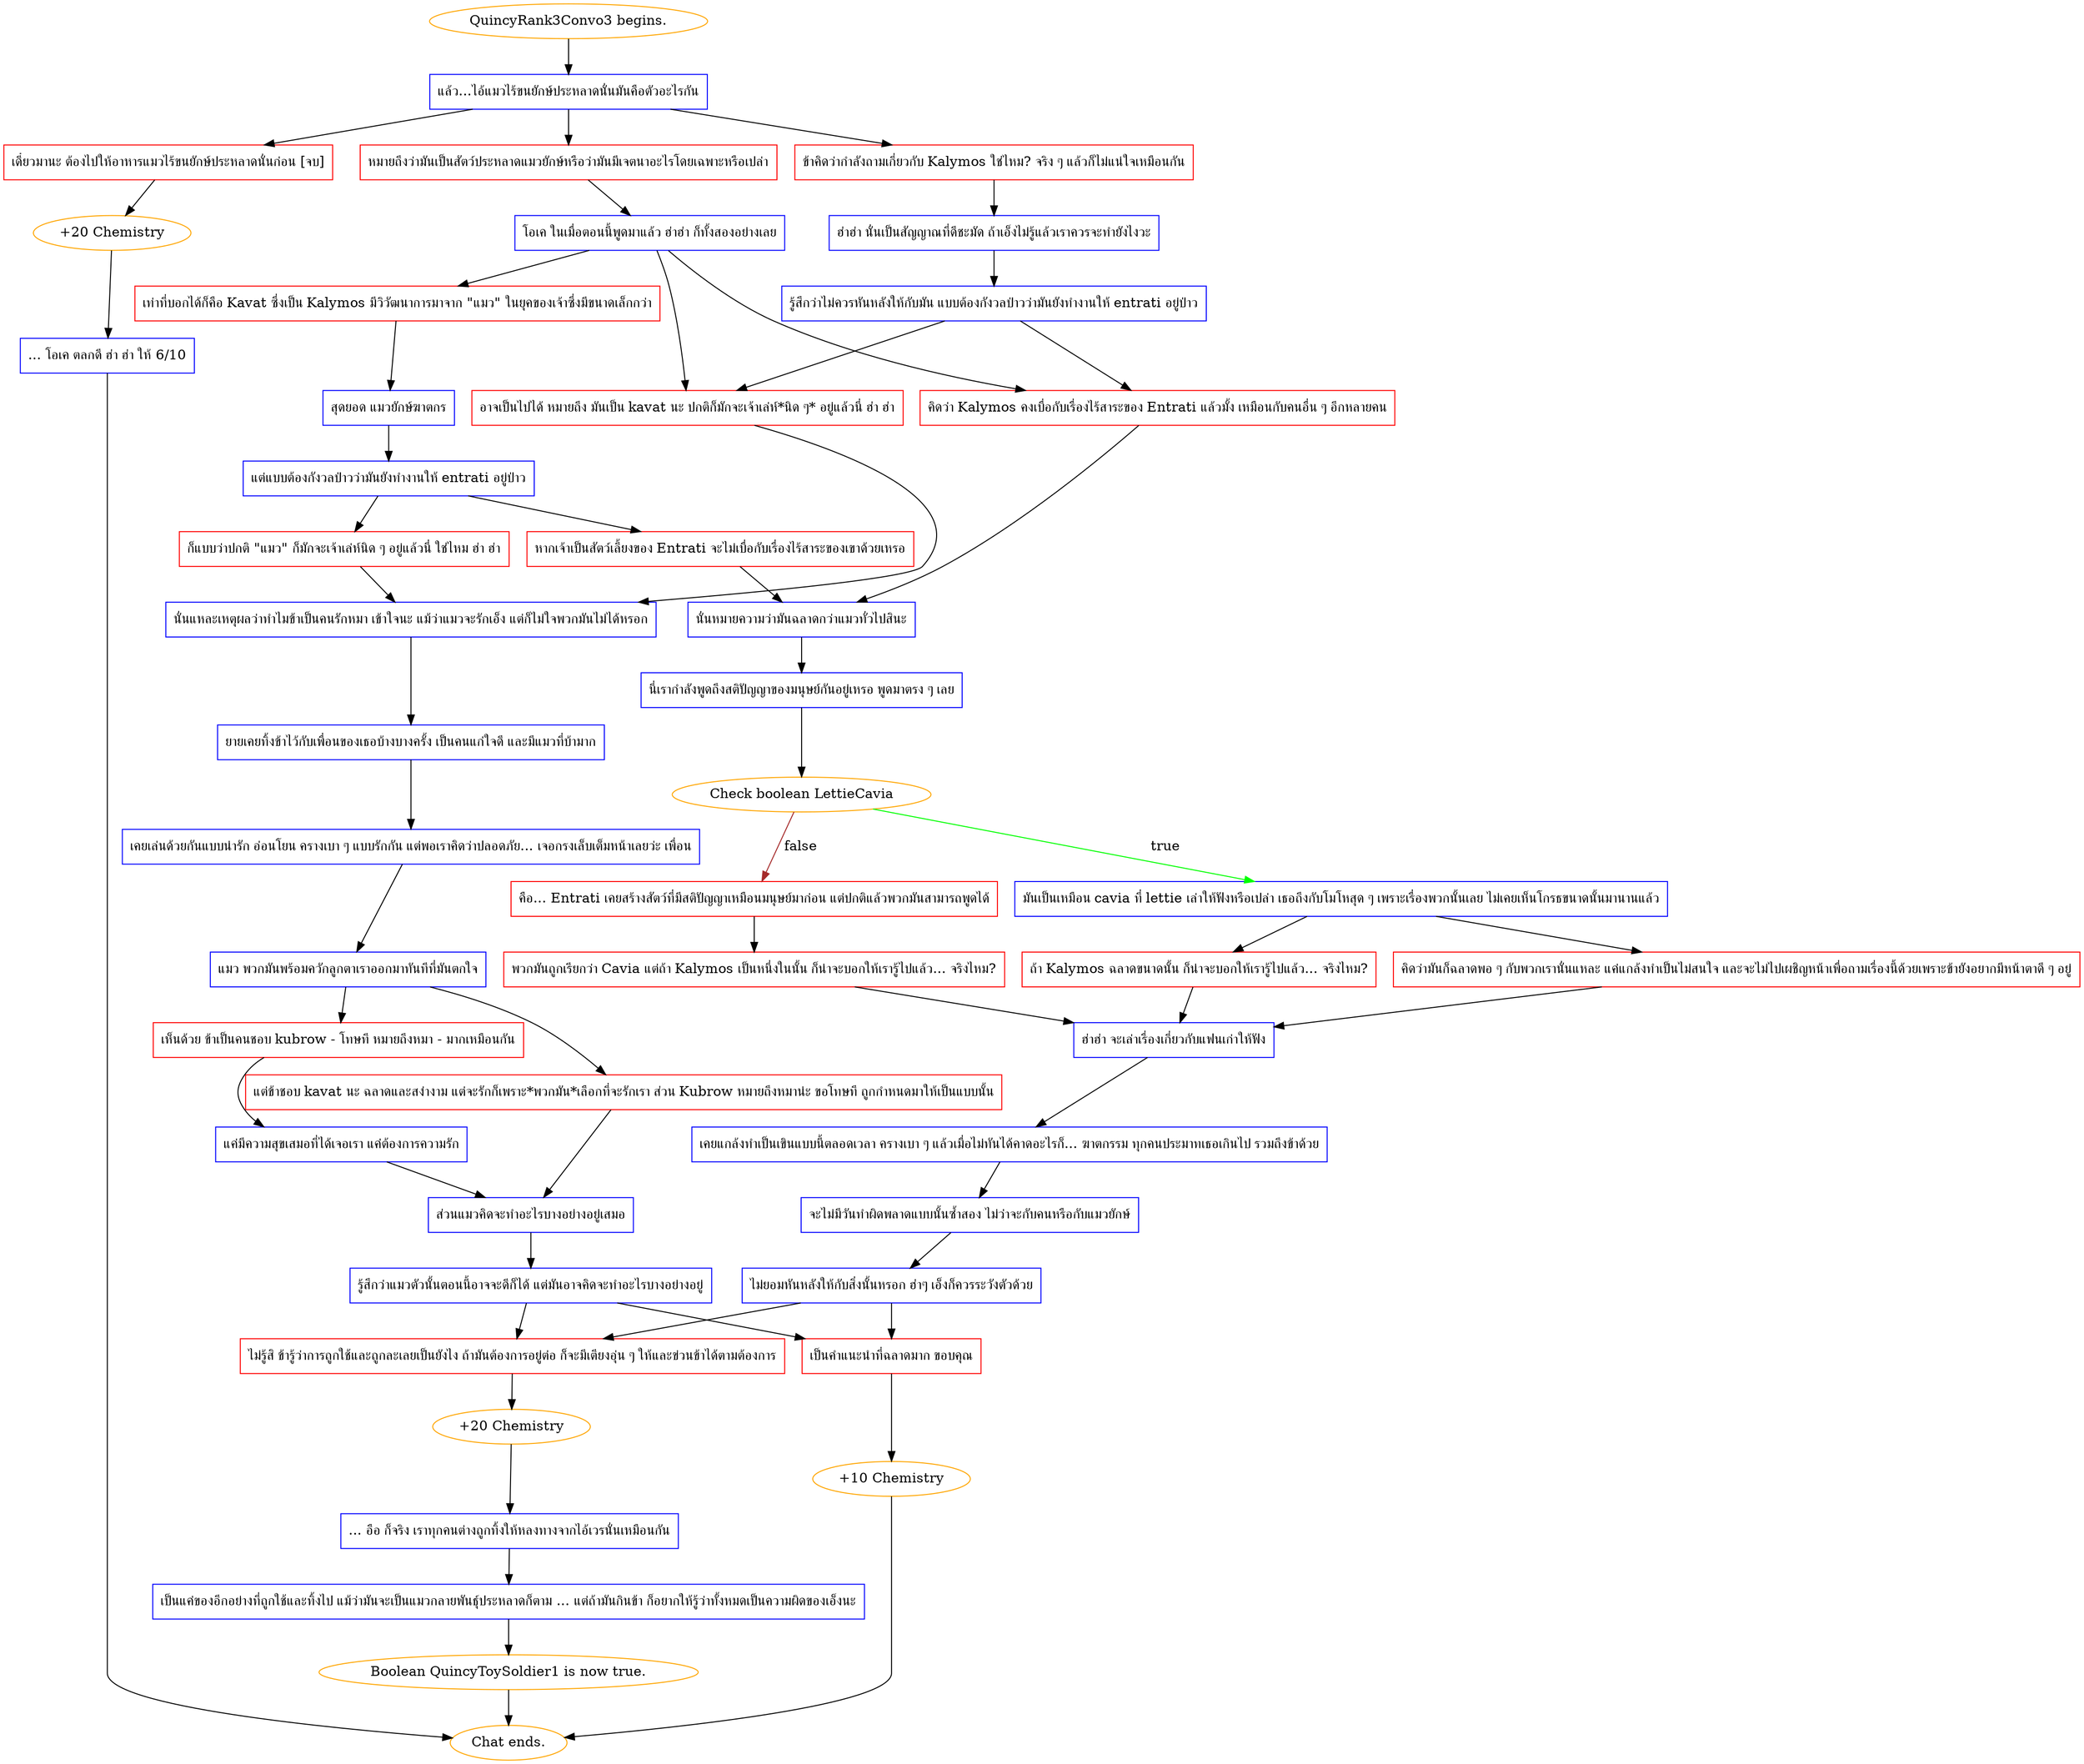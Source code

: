 digraph {
	"QuincyRank3Convo3 begins." [color=orange];
		"QuincyRank3Convo3 begins." -> j3794312259;
	j3794312259 [label="แล้ว...ไอ้แมวไร้ขนยักษ์ประหลาดนั่นมันคือตัวอะไรกัน",shape=box,color=blue];
		j3794312259 -> j2098885556;
		j3794312259 -> j1814034920;
		j3794312259 -> j987191277;
	j2098885556 [label="ข้าคิดว่ากำลังถามเกี่ยวกับ Kalymos ใช่ไหม? จริง ๆ แล้วก็ไม่แน่ใจเหมือนกัน",shape=box,color=red];
		j2098885556 -> j3800651395;
	j1814034920 [label="หมายถึงว่ามันเป็นสัตว์ประหลาดแมวยักษ์หรือว่ามันมีเจตนาอะไรโดยเฉพาะหรือเปล่า",shape=box,color=red];
		j1814034920 -> j3701628757;
	j987191277 [label="เดี๋ยวมานะ ต้องไปให้อาหารแมวไร้ขนยักษ์ประหลาดนั่นก่อน [จบ]",shape=box,color=red];
		j987191277 -> j1756697769;
	j3800651395 [label="ฮ่าฮ่า นั่นเป็นสัญญาณที่ดีชะมัด ถ้าเอ็งไม่รู้แล้วเราควรจะทำยังไงวะ",shape=box,color=blue];
		j3800651395 -> j412790428;
	j3701628757 [label="โอเค ในเมื่อตอนนี้พูดมาแล้ว ฮ่าฮ่า ก็ทั้งสองอย่างเลย",shape=box,color=blue];
		j3701628757 -> j4115014330;
		j3701628757 -> j3003081240;
		j3701628757 -> j1328953454;
	j1756697769 [label="+20 Chemistry",color=orange];
		j1756697769 -> j117734030;
	j412790428 [label="รู้สึกว่าไม่ควรหันหลังให้กับมัน แบบต้องกังวลป่าวว่ามันยังทำงานให้ entrati อยู่ป่าว",shape=box,color=blue];
		j412790428 -> j1328953454;
		j412790428 -> j3003081240;
	j4115014330 [label="เท่าที่บอกได้ก็คือ Kavat ซึ่งเป็น Kalymos มีวิวัฒนาการมาจาก \"แมว\" ในยุคของเจ้าซึ่งมีขนาดเล็กกว่า",shape=box,color=red];
		j4115014330 -> j1587268406;
	j3003081240 [label="คิดว่า Kalymos คงเบื่อกับเรื่องไร้สาระของ Entrati แล้วมั้ง เหมือนกับคนอื่น ๆ อีกหลายคน",shape=box,color=red];
		j3003081240 -> j2399420337;
	j1328953454 [label="อาจเป็นไปได้ หมายถึง มันเป็น kavat นะ ปกติก็มักจะเจ้าเล่ห์*นิด ๆ* อยู่แล้วนี่ ฮ่า ฮ่า",shape=box,color=red];
		j1328953454 -> j938373975;
	j117734030 [label="... โอเค ตลกดี ฮ่า ฮ่า ให้ 6/10",shape=box,color=blue];
		j117734030 -> "Chat ends.";
	j1587268406 [label="สุดยอด แมวยักษ์ฆาตกร",shape=box,color=blue];
		j1587268406 -> j1545551086;
	j2399420337 [label="นั่นหมายความว่ามันฉลาดกว่าแมวทั่วไปสินะ",shape=box,color=blue];
		j2399420337 -> j4197706422;
	j938373975 [label="นั่นแหละเหตุผลว่าทำไมข้าเป็นคนรักหมา เข้าใจนะ แม้ว่าแมวจะรักเอ็ง แต่ก็ไม่ใจพวกมันไม่ได้หรอก",shape=box,color=blue];
		j938373975 -> j741956728;
	"Chat ends." [color=orange];
	j1545551086 [label="แต่แบบต้องกังวลป่าวว่ามันยังทำงานให้ entrati อยู่ป่าว",shape=box,color=blue];
		j1545551086 -> j1457081033;
		j1545551086 -> j3016609455;
	j4197706422 [label="นี่เรากำลังพูดถึงสติปัญญาของมนุษย์กันอยู่เหรอ พูดมาตรง ๆ เลย",shape=box,color=blue];
		j4197706422 -> j86583382;
	j741956728 [label="ยายเคยทิ้งข้าไว้กับเพื่อนของเธอบ้างบางครั้ง เป็นคนแก่ใจดี และมีแมวที่บ้ามาก",shape=box,color=blue];
		j741956728 -> j1344255844;
	j1457081033 [label="ก็แบบว่าปกติ \"แมว\" ก็มักจะเจ้าเล่ห์นิด ๆ อยู่แล้วนี่ ใช่ไหม ฮ่า ฮ่า",shape=box,color=red];
		j1457081033 -> j938373975;
	j3016609455 [label="หากเจ้าเป็นสัตว์เลี้ยงของ Entrati จะไม่เบื่อกับเรื่องไร้สาระของเขาด้วยเหรอ",shape=box,color=red];
		j3016609455 -> j2399420337;
	j86583382 [label="Check boolean LettieCavia",color=orange];
		j86583382 -> j2083161098 [label=true,color=green];
		j86583382 -> j3519371831 [label=false,color=brown];
	j1344255844 [label="เคยเล่นด้วยกันแบบน่ารัก อ่อนโยน ครางเบา ๆ แบบรักกัน แต่พอเราคิดว่าปลอดภัย... เจอกรงเล็บเต็มหน้าเลยว่ะ เพื่อน",shape=box,color=blue];
		j1344255844 -> j275559850;
	j2083161098 [label="มันเป็นเหมือน cavia ที่ lettie เล่าให้ฟังหรือเปล่า เธอถึงกับโมโหสุด ๆ เพราะเรื่องพวกนั้นเลย ไม่เคยเห็นโกรธขนาดนั้นมานานแล้ว",shape=box,color=blue];
		j2083161098 -> j3435176084;
		j2083161098 -> j1167447247;
	j3519371831 [label="คือ... Entrati เคยสร้างสัตว์ที่มีสติปัญญาเหมือนมนุษย์มาก่อน แต่ปกติแล้วพวกมันสามารถพูดได้",shape=box,color=red];
		j3519371831 -> j2813075864;
	j275559850 [label="แมว พวกมันพร้อมควักลูกตาเราออกมาทันทีที่มันตกใจ",shape=box,color=blue];
		j275559850 -> j2427328381;
		j275559850 -> j916981691;
	j3435176084 [label="คิดว่ามันก็ฉลาดพอ ๆ กับพวกเรานั่นแหละ แค่แกล้งทำเป็นไม่สนใจ และจะไม่ไปเผชิญหน้าเพื่อถามเรื่องนี้ด้วยเพราะข้ายังอยากมีหน้าตาดี ๆ อยู่",shape=box,color=red];
		j3435176084 -> j2749935803;
	j1167447247 [label="ถ้า Kalymos ฉลาดขนาดนั้น ก็น่าจะบอกให้เรารู้ไปแล้ว... จริงไหม?",shape=box,color=red];
		j1167447247 -> j2749935803;
	j2813075864 [label="พวกมันถูกเรียกว่า Cavia แต่ถ้า Kalymos เป็นหนึ่งในนั้น ก็น่าจะบอกให้เรารู้ไปแล้ว... จริงไหม?",shape=box,color=red];
		j2813075864 -> j2749935803;
	j2427328381 [label="แต่ข้าชอบ kavat นะ ฉลาดและสง่างาม แต่จะรักก็เพราะ*พวกมัน*เลือกที่จะรักเรา ส่วน Kubrow หมายถึงหมาน่ะ ขอโทษที ถูกกำหนดมาให้เป็นแบบนั้น",shape=box,color=red];
		j2427328381 -> j2116249910;
	j916981691 [label="เห็นด้วย ข้าเป็นคนชอบ kubrow - โทษที หมายถึงหมา - มากเหมือนกัน",shape=box,color=red];
		j916981691 -> j3740465890;
	j2749935803 [label="ฮ่าฮ่า จะเล่าเรื่องเกี่ยวกับแฟนเก่าให้ฟัง",shape=box,color=blue];
		j2749935803 -> j536963772;
	j2116249910 [label="ส่วนแมวคิดจะทำอะไรบางอย่างอยู่เสมอ",shape=box,color=blue];
		j2116249910 -> j3526845942;
	j3740465890 [label="แค่มีความสุขเสมอที่ได้เจอเรา แค่ต้องการความรัก",shape=box,color=blue];
		j3740465890 -> j2116249910;
	j536963772 [label="เคยแกล้งทำเป็นเขินแบบนี้ตลอดเวลา ครางเบา ๆ แล้วเมื่อไม่ทันได้คาดอะไรก็... ฆาตกรรม ทุกคนประมาทเธอเกินไป รวมถึงข้าด้วย",shape=box,color=blue];
		j536963772 -> j2473479412;
	j3526845942 [label="รู้สึกว่าแมวตัวนั้นตอนนี้อาจจะดีก็ได้ แต่มันอาจคิดจะทำอะไรบางอย่างอยู่",shape=box,color=blue];
		j3526845942 -> j1520229090;
		j3526845942 -> j4045943683;
	j2473479412 [label="จะไม่มีวันทำผิดพลาดแบบนั้นซ้ำสอง ไม่ว่าจะกับคนหรือกับแมวยักษ์",shape=box,color=blue];
		j2473479412 -> j935044566;
	j1520229090 [label="ไม่รู้สิ ข้ารู้ว่าการถูกใช้และถูกละเลยเป็นยังไง ถ้ามันต้องการอยู่ต่อ ก็จะมีเตียงอุ่น ๆ ให้และข่วนข้าได้ตามต้องการ",shape=box,color=red];
		j1520229090 -> j2652760590;
	j4045943683 [label="เป็นคำแนะนำที่ฉลาดมาก ขอบคุณ",shape=box,color=red];
		j4045943683 -> j1933300832;
	j935044566 [label="ไม่ยอมหันหลังให้กับสิ่งนั้นหรอก ฮ่าๆ เอ็งก็ควรระวังตัวด้วย",shape=box,color=blue];
		j935044566 -> j1520229090;
		j935044566 -> j4045943683;
	j2652760590 [label="+20 Chemistry",color=orange];
		j2652760590 -> j1297225991;
	j1933300832 [label="+10 Chemistry",color=orange];
		j1933300832 -> "Chat ends.";
	j1297225991 [label="... อือ ก็จริง เราทุกคนต่างถูกทิ้งให้หลงทางจากไอ้เวรนั่นเหมือนกัน",shape=box,color=blue];
		j1297225991 -> j3415146595;
	j3415146595 [label="เป็นแค่ของอีกอย่างที่ถูกใช้และทิ้งไป แม้ว่ามันจะเป็นแมวกลายพันธุ์ประหลาดก็ตาม ... แต่ถ้ามันกินข้า ก็อยากให้รู้ว่าทั้งหมดเป็นความผิดของเอ็งนะ",shape=box,color=blue];
		j3415146595 -> j1556831990;
	j1556831990 [label="Boolean QuincyToySoldier1 is now true.",color=orange];
		j1556831990 -> "Chat ends.";
}